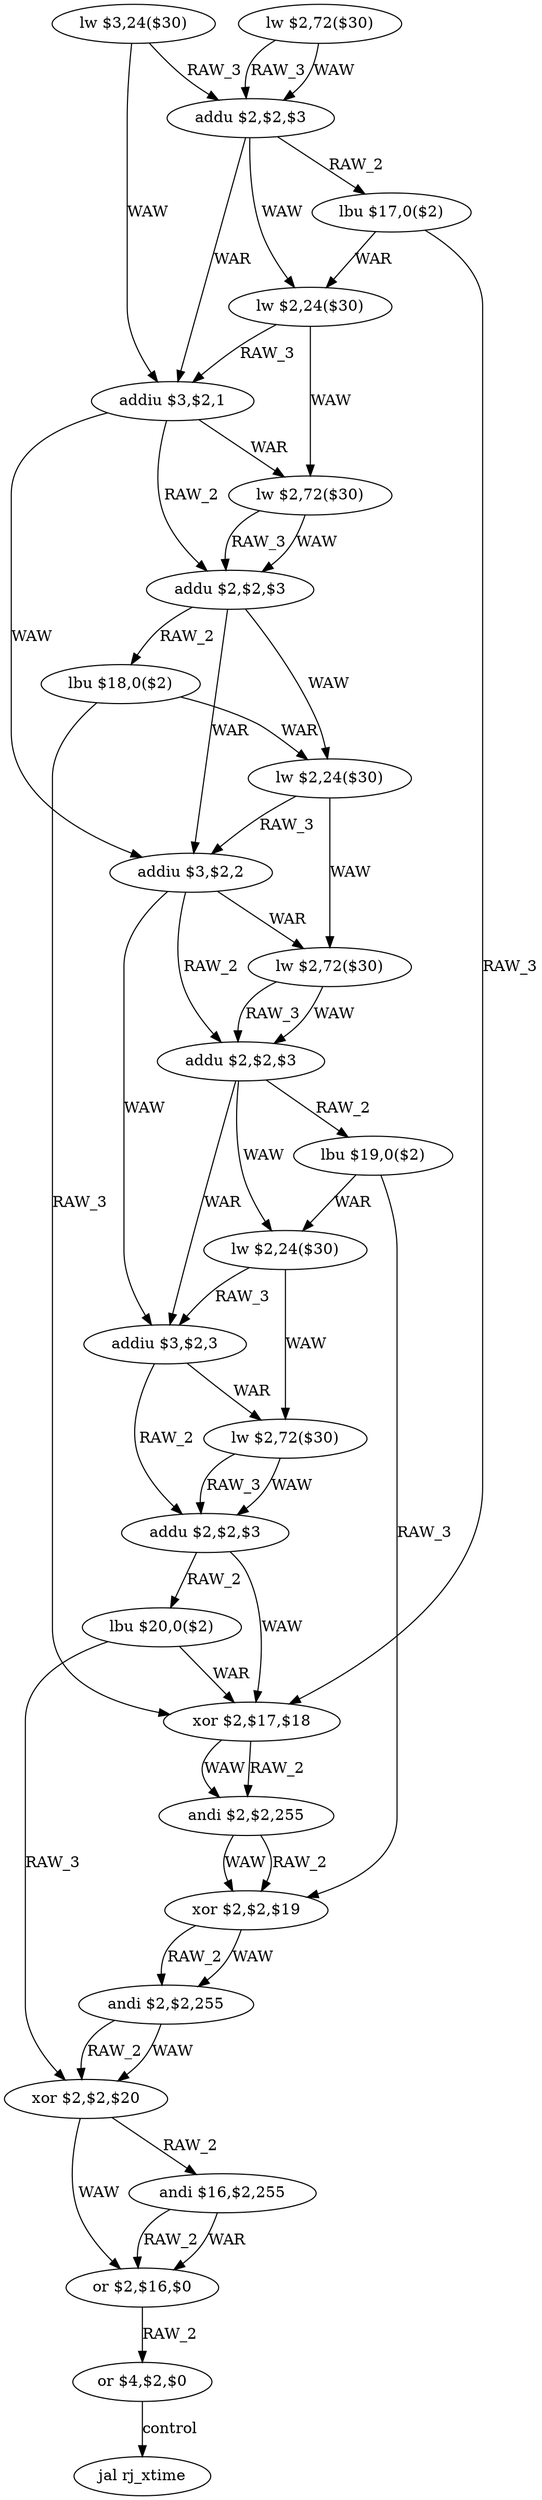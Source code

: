digraph G1 {
node [shape = ellipse];
i0 [label = "lw $3,24($30)"] ;
i0 ->  i2 [label= "RAW_3"];
i0 ->  i5 [label= "WAW"];
i2 [label = "addu $2,$2,$3"] ;
i2 ->  i3 [label= "RAW_2"];
i2 ->  i4 [label= "WAW"];
i2 ->  i5 [label= "WAR"];
i3 [label = "lbu $17,0($2)"] ;
i3 ->  i4 [label= "WAR"];
i3 ->  i19 [label= "RAW_3"];
i4 [label = "lw $2,24($30)"] ;
i4 ->  i5 [label= "RAW_3"];
i4 ->  i6 [label= "WAW"];
i5 [label = "addiu $3,$2,1"] ;
i5 ->  i6 [label= "WAR"];
i5 ->  i7 [label= "RAW_2"];
i5 ->  i10 [label= "WAW"];
i6 [label = "lw $2,72($30)"] ;
i6 ->  i7 [label= "RAW_3"];
i6 ->  i7 [label= "WAW"];
i7 [label = "addu $2,$2,$3"] ;
i7 ->  i8 [label= "RAW_2"];
i7 ->  i9 [label= "WAW"];
i7 ->  i10 [label= "WAR"];
i8 [label = "lbu $18,0($2)"] ;
i8 ->  i9 [label= "WAR"];
i8 ->  i19 [label= "RAW_3"];
i9 [label = "lw $2,24($30)"] ;
i9 ->  i10 [label= "RAW_3"];
i9 ->  i11 [label= "WAW"];
i10 [label = "addiu $3,$2,2"] ;
i10 ->  i11 [label= "WAR"];
i10 ->  i12 [label= "RAW_2"];
i10 ->  i15 [label= "WAW"];
i11 [label = "lw $2,72($30)"] ;
i11 ->  i12 [label= "RAW_3"];
i11 ->  i12 [label= "WAW"];
i12 [label = "addu $2,$2,$3"] ;
i12 ->  i13 [label= "RAW_2"];
i12 ->  i14 [label= "WAW"];
i12 ->  i15 [label= "WAR"];
i13 [label = "lbu $19,0($2)"] ;
i13 ->  i14 [label= "WAR"];
i13 ->  i21 [label= "RAW_3"];
i14 [label = "lw $2,24($30)"] ;
i14 ->  i15 [label= "RAW_3"];
i14 ->  i16 [label= "WAW"];
i15 [label = "addiu $3,$2,3"] ;
i15 ->  i16 [label= "WAR"];
i15 ->  i17 [label= "RAW_2"];
i16 [label = "lw $2,72($30)"] ;
i16 ->  i17 [label= "RAW_3"];
i16 ->  i17 [label= "WAW"];
i17 [label = "addu $2,$2,$3"] ;
i17 ->  i18 [label= "RAW_2"];
i17 ->  i19 [label= "WAW"];
i18 [label = "lbu $20,0($2)"] ;
i18 ->  i19 [label= "WAR"];
i18 ->  i23 [label= "RAW_3"];
i19 [label = "xor $2,$17,$18"] ;
i19 ->  i20 [label= "RAW_2"];
i19 ->  i20 [label= "WAW"];
i20 [label = "andi $2,$2,255"] ;
i20 ->  i21 [label= "RAW_2"];
i20 ->  i21 [label= "WAW"];
i21 [label = "xor $2,$2,$19"] ;
i21 ->  i22 [label= "RAW_2"];
i21 ->  i22 [label= "WAW"];
i22 [label = "andi $2,$2,255"] ;
i22 ->  i23 [label= "RAW_2"];
i22 ->  i23 [label= "WAW"];
i23 [label = "xor $2,$2,$20"] ;
i23 ->  i24 [label= "RAW_2"];
i23 ->  i25 [label= "WAW"];
i24 [label = "andi $16,$2,255"] ;
i24 ->  i25 [label= "RAW_2"];
i24 ->  i25 [label= "WAR"];
i25 [label = "or $2,$16,$0"] ;
i25 ->  i26 [label= "RAW_2"];
i26 [label = "or $4,$2,$0"] ;
i26 ->  i27 [label= "control"];
i27 [label = "jal rj_xtime"] ;
i1 [label = "lw $2,72($30)"] ;
i1 ->  i2 [label= "RAW_3"];
i1 ->  i2 [label= "WAW"];
}
